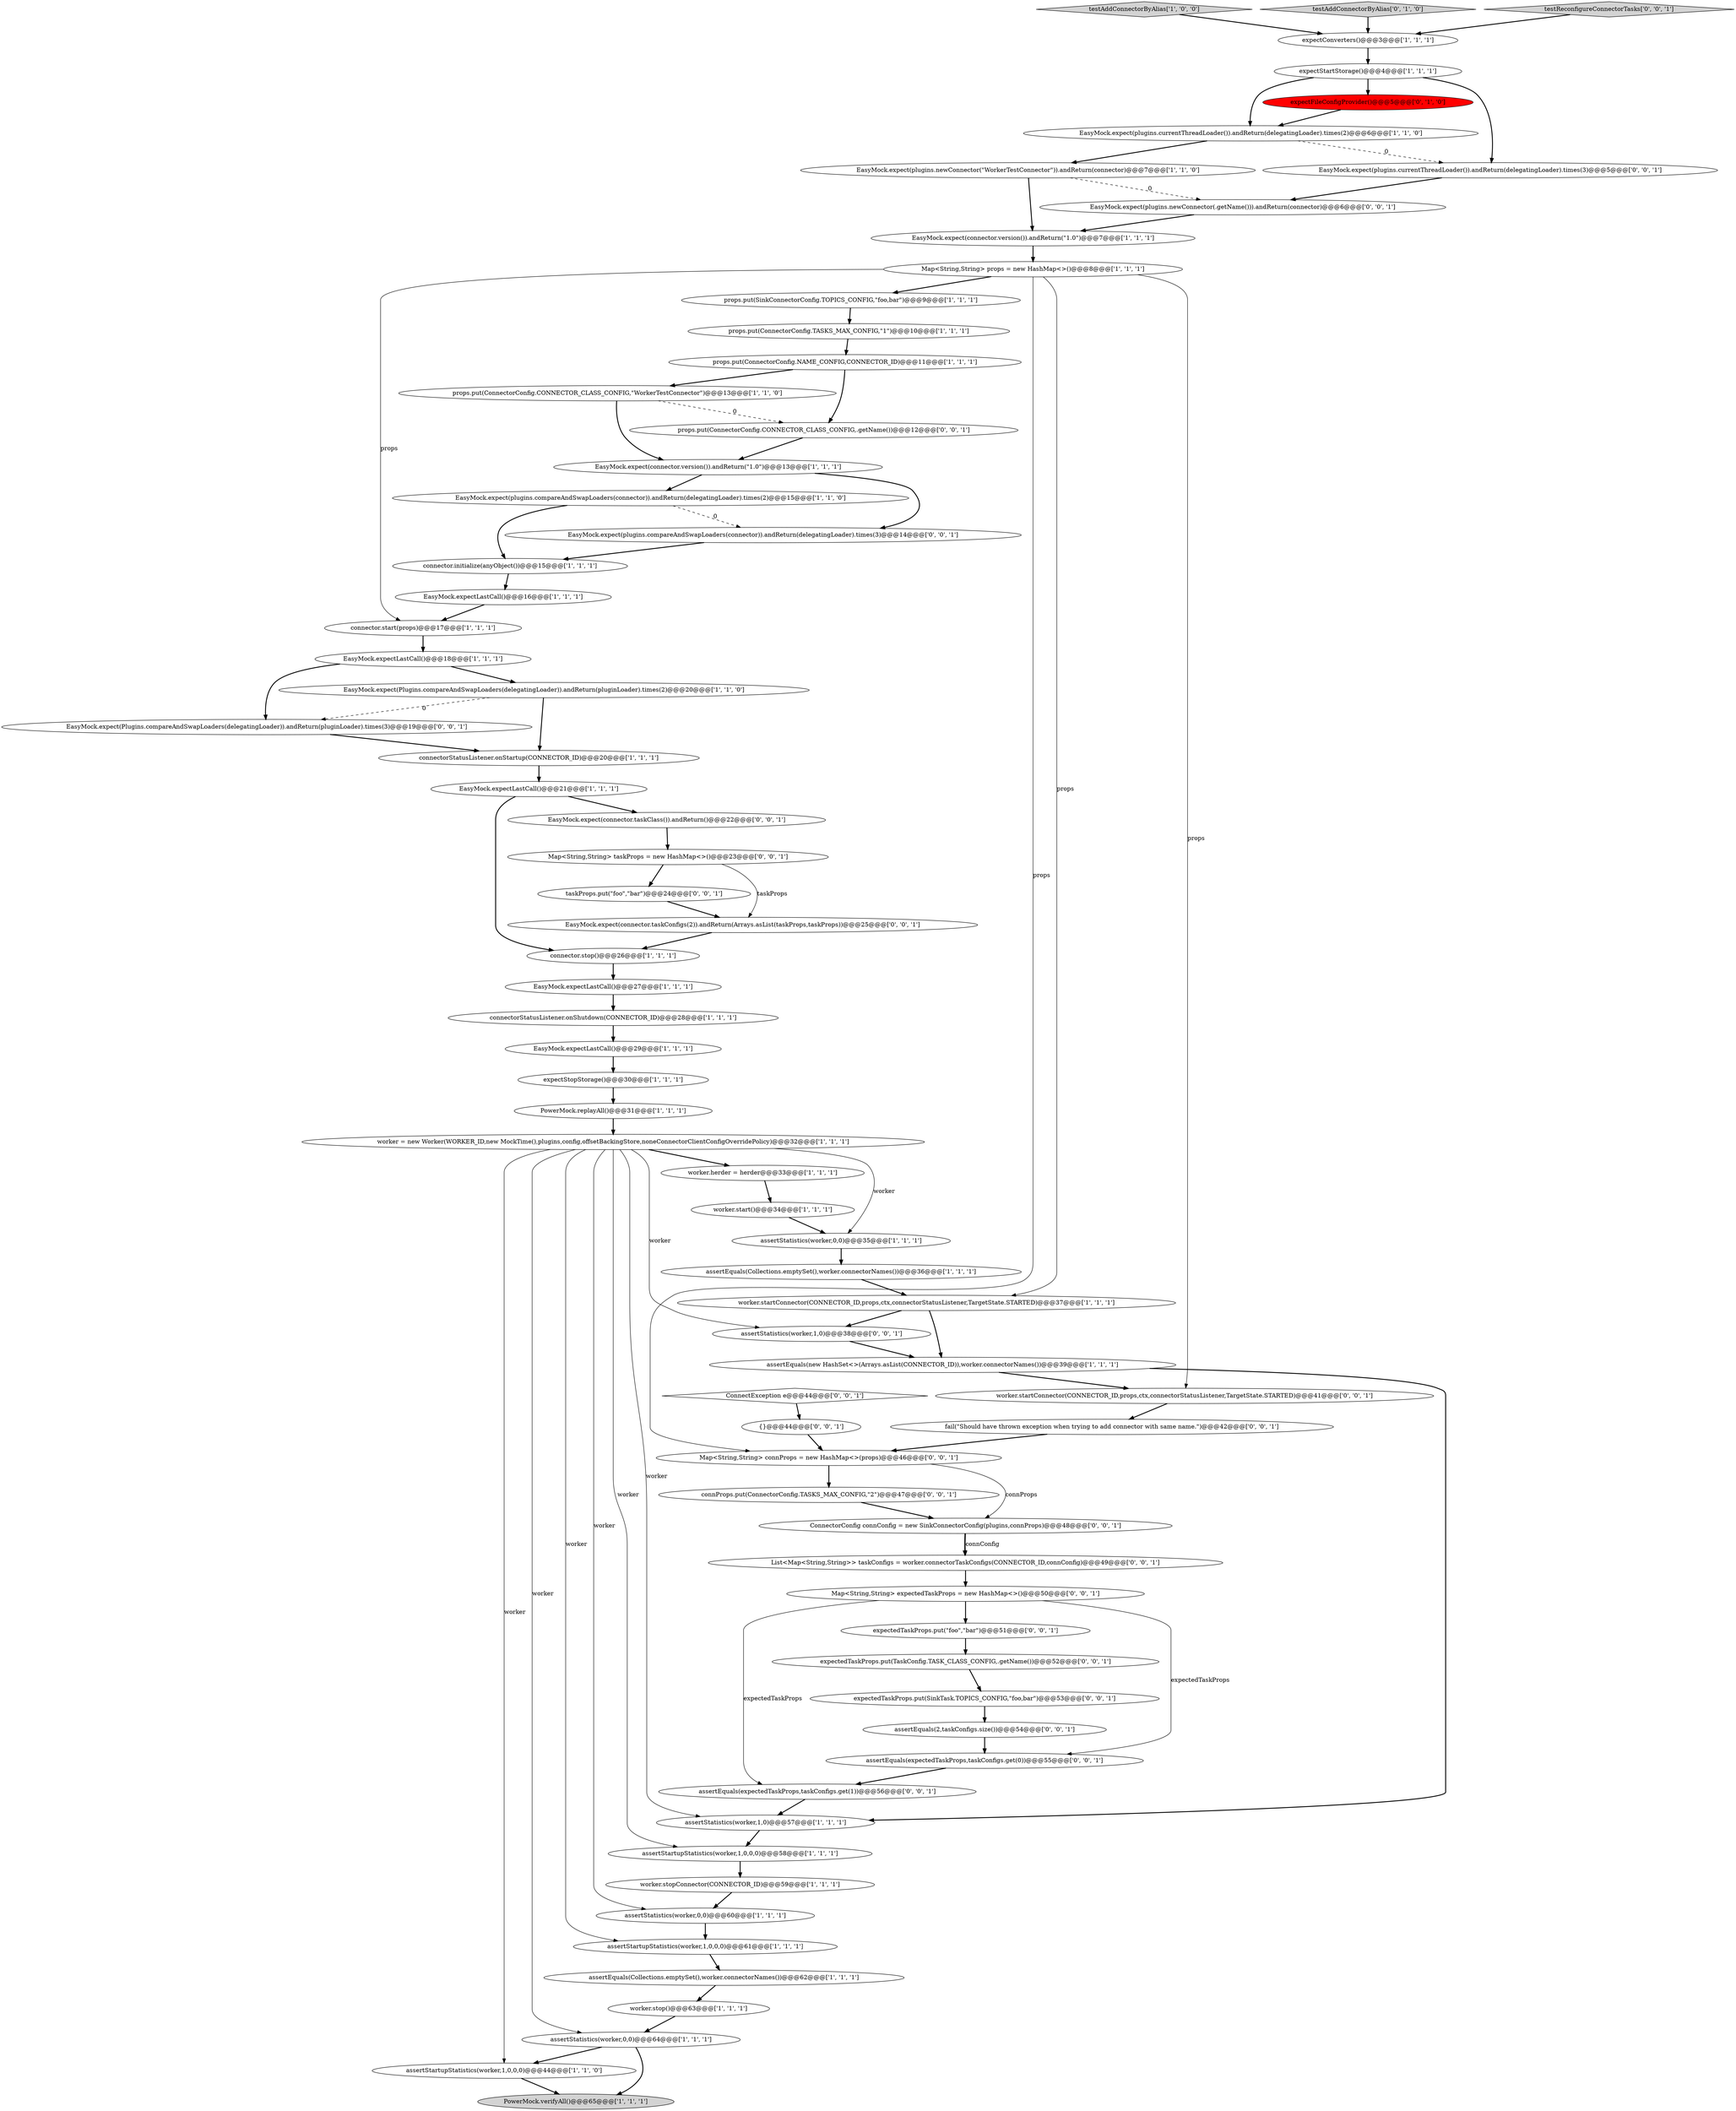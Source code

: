 digraph {
51 [style = filled, label = "assertEquals(expectedTaskProps,taskConfigs.get(1))@@@56@@@['0', '0', '1']", fillcolor = white, shape = ellipse image = "AAA0AAABBB3BBB"];
54 [style = filled, label = "expectedTaskProps.put(SinkTask.TOPICS_CONFIG,\"foo,bar\")@@@53@@@['0', '0', '1']", fillcolor = white, shape = ellipse image = "AAA0AAABBB3BBB"];
53 [style = filled, label = "{}@@@44@@@['0', '0', '1']", fillcolor = white, shape = ellipse image = "AAA0AAABBB3BBB"];
57 [style = filled, label = "connProps.put(ConnectorConfig.TASKS_MAX_CONFIG,\"2\")@@@47@@@['0', '0', '1']", fillcolor = white, shape = ellipse image = "AAA0AAABBB3BBB"];
64 [style = filled, label = "fail(\"Should have thrown exception when trying to add connector with same name.\")@@@42@@@['0', '0', '1']", fillcolor = white, shape = ellipse image = "AAA0AAABBB3BBB"];
62 [style = filled, label = "EasyMock.expect(plugins.newConnector(.getName())).andReturn(connector)@@@6@@@['0', '0', '1']", fillcolor = white, shape = ellipse image = "AAA0AAABBB3BBB"];
4 [style = filled, label = "expectConverters()@@@3@@@['1', '1', '1']", fillcolor = white, shape = ellipse image = "AAA0AAABBB1BBB"];
28 [style = filled, label = "EasyMock.expect(Plugins.compareAndSwapLoaders(delegatingLoader)).andReturn(pluginLoader).times(2)@@@20@@@['1', '1', '0']", fillcolor = white, shape = ellipse image = "AAA0AAABBB1BBB"];
30 [style = filled, label = "props.put(SinkConnectorConfig.TOPICS_CONFIG,\"foo,bar\")@@@9@@@['1', '1', '1']", fillcolor = white, shape = ellipse image = "AAA0AAABBB1BBB"];
35 [style = filled, label = "assertStatistics(worker,0,0)@@@60@@@['1', '1', '1']", fillcolor = white, shape = ellipse image = "AAA0AAABBB1BBB"];
23 [style = filled, label = "EasyMock.expectLastCall()@@@27@@@['1', '1', '1']", fillcolor = white, shape = ellipse image = "AAA0AAABBB1BBB"];
16 [style = filled, label = "props.put(ConnectorConfig.NAME_CONFIG,CONNECTOR_ID)@@@11@@@['1', '1', '1']", fillcolor = white, shape = ellipse image = "AAA0AAABBB1BBB"];
22 [style = filled, label = "assertEquals(Collections.emptySet(),worker.connectorNames())@@@62@@@['1', '1', '1']", fillcolor = white, shape = ellipse image = "AAA0AAABBB1BBB"];
13 [style = filled, label = "assertStatistics(worker,0,0)@@@35@@@['1', '1', '1']", fillcolor = white, shape = ellipse image = "AAA0AAABBB1BBB"];
1 [style = filled, label = "props.put(ConnectorConfig.TASKS_MAX_CONFIG,\"1\")@@@10@@@['1', '1', '1']", fillcolor = white, shape = ellipse image = "AAA0AAABBB1BBB"];
40 [style = filled, label = "EasyMock.expect(connector.version()).andReturn(\"1.0\")@@@7@@@['1', '1', '1']", fillcolor = white, shape = ellipse image = "AAA0AAABBB1BBB"];
44 [style = filled, label = "expectFileConfigProvider()@@@5@@@['0', '1', '0']", fillcolor = red, shape = ellipse image = "AAA1AAABBB2BBB"];
70 [style = filled, label = "Map<String,String> connProps = new HashMap<>(props)@@@46@@@['0', '0', '1']", fillcolor = white, shape = ellipse image = "AAA0AAABBB3BBB"];
14 [style = filled, label = "worker.startConnector(CONNECTOR_ID,props,ctx,connectorStatusListener,TargetState.STARTED)@@@37@@@['1', '1', '1']", fillcolor = white, shape = ellipse image = "AAA0AAABBB1BBB"];
21 [style = filled, label = "worker.start()@@@34@@@['1', '1', '1']", fillcolor = white, shape = ellipse image = "AAA0AAABBB1BBB"];
45 [style = filled, label = "EasyMock.expect(connector.taskClass()).andReturn()@@@22@@@['0', '0', '1']", fillcolor = white, shape = ellipse image = "AAA0AAABBB3BBB"];
68 [style = filled, label = "EasyMock.expect(connector.taskConfigs(2)).andReturn(Arrays.asList(taskProps,taskProps))@@@25@@@['0', '0', '1']", fillcolor = white, shape = ellipse image = "AAA0AAABBB3BBB"];
24 [style = filled, label = "connector.start(props)@@@17@@@['1', '1', '1']", fillcolor = white, shape = ellipse image = "AAA0AAABBB1BBB"];
2 [style = filled, label = "EasyMock.expect(connector.version()).andReturn(\"1.0\")@@@13@@@['1', '1', '1']", fillcolor = white, shape = ellipse image = "AAA0AAABBB1BBB"];
20 [style = filled, label = "assertStatistics(worker,1,0)@@@57@@@['1', '1', '1']", fillcolor = white, shape = ellipse image = "AAA0AAABBB1BBB"];
7 [style = filled, label = "testAddConnectorByAlias['1', '0', '0']", fillcolor = lightgray, shape = diamond image = "AAA0AAABBB1BBB"];
43 [style = filled, label = "testAddConnectorByAlias['0', '1', '0']", fillcolor = lightgray, shape = diamond image = "AAA0AAABBB2BBB"];
12 [style = filled, label = "EasyMock.expect(plugins.newConnector(\"WorkerTestConnector\")).andReturn(connector)@@@7@@@['1', '1', '0']", fillcolor = white, shape = ellipse image = "AAA0AAABBB1BBB"];
15 [style = filled, label = "worker.stopConnector(CONNECTOR_ID)@@@59@@@['1', '1', '1']", fillcolor = white, shape = ellipse image = "AAA0AAABBB1BBB"];
65 [style = filled, label = "Map<String,String> taskProps = new HashMap<>()@@@23@@@['0', '0', '1']", fillcolor = white, shape = ellipse image = "AAA0AAABBB3BBB"];
3 [style = filled, label = "assertStartupStatistics(worker,1,0,0,0)@@@61@@@['1', '1', '1']", fillcolor = white, shape = ellipse image = "AAA0AAABBB1BBB"];
0 [style = filled, label = "PowerMock.replayAll()@@@31@@@['1', '1', '1']", fillcolor = white, shape = ellipse image = "AAA0AAABBB1BBB"];
67 [style = filled, label = "assertEquals(2,taskConfigs.size())@@@54@@@['0', '0', '1']", fillcolor = white, shape = ellipse image = "AAA0AAABBB3BBB"];
9 [style = filled, label = "EasyMock.expect(plugins.compareAndSwapLoaders(connector)).andReturn(delegatingLoader).times(2)@@@15@@@['1', '1', '0']", fillcolor = white, shape = ellipse image = "AAA0AAABBB1BBB"];
19 [style = filled, label = "EasyMock.expectLastCall()@@@29@@@['1', '1', '1']", fillcolor = white, shape = ellipse image = "AAA0AAABBB1BBB"];
6 [style = filled, label = "assertEquals(Collections.emptySet(),worker.connectorNames())@@@36@@@['1', '1', '1']", fillcolor = white, shape = ellipse image = "AAA0AAABBB1BBB"];
11 [style = filled, label = "connectorStatusListener.onStartup(CONNECTOR_ID)@@@20@@@['1', '1', '1']", fillcolor = white, shape = ellipse image = "AAA0AAABBB1BBB"];
36 [style = filled, label = "connector.initialize(anyObject())@@@15@@@['1', '1', '1']", fillcolor = white, shape = ellipse image = "AAA0AAABBB1BBB"];
37 [style = filled, label = "worker = new Worker(WORKER_ID,new MockTime(),plugins,config,offsetBackingStore,noneConnectorClientConfigOverridePolicy)@@@32@@@['1', '1', '1']", fillcolor = white, shape = ellipse image = "AAA0AAABBB1BBB"];
33 [style = filled, label = "EasyMock.expectLastCall()@@@18@@@['1', '1', '1']", fillcolor = white, shape = ellipse image = "AAA0AAABBB1BBB"];
8 [style = filled, label = "EasyMock.expect(plugins.currentThreadLoader()).andReturn(delegatingLoader).times(2)@@@6@@@['1', '1', '0']", fillcolor = white, shape = ellipse image = "AAA0AAABBB1BBB"];
34 [style = filled, label = "connector.stop()@@@26@@@['1', '1', '1']", fillcolor = white, shape = ellipse image = "AAA0AAABBB1BBB"];
27 [style = filled, label = "props.put(ConnectorConfig.CONNECTOR_CLASS_CONFIG,\"WorkerTestConnector\")@@@13@@@['1', '1', '0']", fillcolor = white, shape = ellipse image = "AAA0AAABBB1BBB"];
39 [style = filled, label = "EasyMock.expectLastCall()@@@16@@@['1', '1', '1']", fillcolor = white, shape = ellipse image = "AAA0AAABBB1BBB"];
48 [style = filled, label = "expectedTaskProps.put(\"foo\",\"bar\")@@@51@@@['0', '0', '1']", fillcolor = white, shape = ellipse image = "AAA0AAABBB3BBB"];
25 [style = filled, label = "assertStartupStatistics(worker,1,0,0,0)@@@44@@@['1', '1', '0']", fillcolor = white, shape = ellipse image = "AAA0AAABBB1BBB"];
42 [style = filled, label = "assertStatistics(worker,0,0)@@@64@@@['1', '1', '1']", fillcolor = white, shape = ellipse image = "AAA0AAABBB1BBB"];
59 [style = filled, label = "EasyMock.expect(plugins.compareAndSwapLoaders(connector)).andReturn(delegatingLoader).times(3)@@@14@@@['0', '0', '1']", fillcolor = white, shape = ellipse image = "AAA0AAABBB3BBB"];
38 [style = filled, label = "assertStartupStatistics(worker,1,0,0,0)@@@58@@@['1', '1', '1']", fillcolor = white, shape = ellipse image = "AAA0AAABBB1BBB"];
66 [style = filled, label = "expectedTaskProps.put(TaskConfig.TASK_CLASS_CONFIG,.getName())@@@52@@@['0', '0', '1']", fillcolor = white, shape = ellipse image = "AAA0AAABBB3BBB"];
69 [style = filled, label = "List<Map<String,String>> taskConfigs = worker.connectorTaskConfigs(CONNECTOR_ID,connConfig)@@@49@@@['0', '0', '1']", fillcolor = white, shape = ellipse image = "AAA0AAABBB3BBB"];
31 [style = filled, label = "PowerMock.verifyAll()@@@65@@@['1', '1', '1']", fillcolor = lightgray, shape = ellipse image = "AAA0AAABBB1BBB"];
32 [style = filled, label = "expectStartStorage()@@@4@@@['1', '1', '1']", fillcolor = white, shape = ellipse image = "AAA0AAABBB1BBB"];
46 [style = filled, label = "EasyMock.expect(plugins.currentThreadLoader()).andReturn(delegatingLoader).times(3)@@@5@@@['0', '0', '1']", fillcolor = white, shape = ellipse image = "AAA0AAABBB3BBB"];
29 [style = filled, label = "worker.herder = herder@@@33@@@['1', '1', '1']", fillcolor = white, shape = ellipse image = "AAA0AAABBB1BBB"];
50 [style = filled, label = "ConnectException e@@@44@@@['0', '0', '1']", fillcolor = white, shape = diamond image = "AAA0AAABBB3BBB"];
10 [style = filled, label = "assertEquals(new HashSet<>(Arrays.asList(CONNECTOR_ID)),worker.connectorNames())@@@39@@@['1', '1', '1']", fillcolor = white, shape = ellipse image = "AAA0AAABBB1BBB"];
18 [style = filled, label = "connectorStatusListener.onShutdown(CONNECTOR_ID)@@@28@@@['1', '1', '1']", fillcolor = white, shape = ellipse image = "AAA0AAABBB1BBB"];
52 [style = filled, label = "assertEquals(expectedTaskProps,taskConfigs.get(0))@@@55@@@['0', '0', '1']", fillcolor = white, shape = ellipse image = "AAA0AAABBB3BBB"];
58 [style = filled, label = "worker.startConnector(CONNECTOR_ID,props,ctx,connectorStatusListener,TargetState.STARTED)@@@41@@@['0', '0', '1']", fillcolor = white, shape = ellipse image = "AAA0AAABBB3BBB"];
56 [style = filled, label = "Map<String,String> expectedTaskProps = new HashMap<>()@@@50@@@['0', '0', '1']", fillcolor = white, shape = ellipse image = "AAA0AAABBB3BBB"];
60 [style = filled, label = "testReconfigureConnectorTasks['0', '0', '1']", fillcolor = lightgray, shape = diamond image = "AAA0AAABBB3BBB"];
61 [style = filled, label = "assertStatistics(worker,1,0)@@@38@@@['0', '0', '1']", fillcolor = white, shape = ellipse image = "AAA0AAABBB3BBB"];
5 [style = filled, label = "EasyMock.expectLastCall()@@@21@@@['1', '1', '1']", fillcolor = white, shape = ellipse image = "AAA0AAABBB1BBB"];
17 [style = filled, label = "worker.stop()@@@63@@@['1', '1', '1']", fillcolor = white, shape = ellipse image = "AAA0AAABBB1BBB"];
26 [style = filled, label = "Map<String,String> props = new HashMap<>()@@@8@@@['1', '1', '1']", fillcolor = white, shape = ellipse image = "AAA0AAABBB1BBB"];
55 [style = filled, label = "ConnectorConfig connConfig = new SinkConnectorConfig(plugins,connProps)@@@48@@@['0', '0', '1']", fillcolor = white, shape = ellipse image = "AAA0AAABBB3BBB"];
63 [style = filled, label = "EasyMock.expect(Plugins.compareAndSwapLoaders(delegatingLoader)).andReturn(pluginLoader).times(3)@@@19@@@['0', '0', '1']", fillcolor = white, shape = ellipse image = "AAA0AAABBB3BBB"];
47 [style = filled, label = "props.put(ConnectorConfig.CONNECTOR_CLASS_CONFIG,.getName())@@@12@@@['0', '0', '1']", fillcolor = white, shape = ellipse image = "AAA0AAABBB3BBB"];
41 [style = filled, label = "expectStopStorage()@@@30@@@['1', '1', '1']", fillcolor = white, shape = ellipse image = "AAA0AAABBB1BBB"];
49 [style = filled, label = "taskProps.put(\"foo\",\"bar\")@@@24@@@['0', '0', '1']", fillcolor = white, shape = ellipse image = "AAA0AAABBB3BBB"];
41->0 [style = bold, label=""];
44->8 [style = bold, label=""];
45->65 [style = bold, label=""];
37->3 [style = solid, label="worker"];
39->24 [style = bold, label=""];
5->45 [style = bold, label=""];
26->70 [style = solid, label="props"];
38->15 [style = bold, label=""];
33->63 [style = bold, label=""];
61->10 [style = bold, label=""];
43->4 [style = bold, label=""];
5->34 [style = bold, label=""];
25->31 [style = bold, label=""];
12->40 [style = bold, label=""];
2->59 [style = bold, label=""];
70->55 [style = solid, label="connProps"];
28->63 [style = dashed, label="0"];
40->26 [style = bold, label=""];
70->57 [style = bold, label=""];
62->40 [style = bold, label=""];
27->2 [style = bold, label=""];
67->52 [style = bold, label=""];
21->13 [style = bold, label=""];
9->59 [style = dashed, label="0"];
57->55 [style = bold, label=""];
33->28 [style = bold, label=""];
68->34 [style = bold, label=""];
18->19 [style = bold, label=""];
37->29 [style = bold, label=""];
14->10 [style = bold, label=""];
37->25 [style = solid, label="worker"];
42->31 [style = bold, label=""];
2->9 [style = bold, label=""];
20->38 [style = bold, label=""];
8->46 [style = dashed, label="0"];
17->42 [style = bold, label=""];
15->35 [style = bold, label=""];
26->14 [style = solid, label="props"];
66->54 [style = bold, label=""];
26->58 [style = solid, label="props"];
19->41 [style = bold, label=""];
1->16 [style = bold, label=""];
47->2 [style = bold, label=""];
56->51 [style = solid, label="expectedTaskProps"];
65->68 [style = solid, label="taskProps"];
22->17 [style = bold, label=""];
56->48 [style = bold, label=""];
14->61 [style = bold, label=""];
26->24 [style = solid, label="props"];
52->51 [style = bold, label=""];
27->47 [style = dashed, label="0"];
37->42 [style = solid, label="worker"];
63->11 [style = bold, label=""];
32->46 [style = bold, label=""];
49->68 [style = bold, label=""];
16->27 [style = bold, label=""];
35->3 [style = bold, label=""];
55->69 [style = bold, label=""];
42->25 [style = bold, label=""];
7->4 [style = bold, label=""];
51->20 [style = bold, label=""];
36->39 [style = bold, label=""];
29->21 [style = bold, label=""];
12->62 [style = dashed, label="0"];
24->33 [style = bold, label=""];
69->56 [style = bold, label=""];
11->5 [style = bold, label=""];
32->8 [style = bold, label=""];
54->67 [style = bold, label=""];
55->69 [style = solid, label="connConfig"];
32->44 [style = bold, label=""];
37->38 [style = solid, label="worker"];
34->23 [style = bold, label=""];
37->20 [style = solid, label="worker"];
13->6 [style = bold, label=""];
37->35 [style = solid, label="worker"];
23->18 [style = bold, label=""];
8->12 [style = bold, label=""];
48->66 [style = bold, label=""];
60->4 [style = bold, label=""];
58->64 [style = bold, label=""];
9->36 [style = bold, label=""];
37->13 [style = solid, label="worker"];
10->20 [style = bold, label=""];
30->1 [style = bold, label=""];
0->37 [style = bold, label=""];
16->47 [style = bold, label=""];
28->11 [style = bold, label=""];
3->22 [style = bold, label=""];
37->61 [style = solid, label="worker"];
26->30 [style = bold, label=""];
6->14 [style = bold, label=""];
53->70 [style = bold, label=""];
59->36 [style = bold, label=""];
46->62 [style = bold, label=""];
10->58 [style = bold, label=""];
65->49 [style = bold, label=""];
56->52 [style = solid, label="expectedTaskProps"];
50->53 [style = bold, label=""];
4->32 [style = bold, label=""];
64->70 [style = bold, label=""];
}
